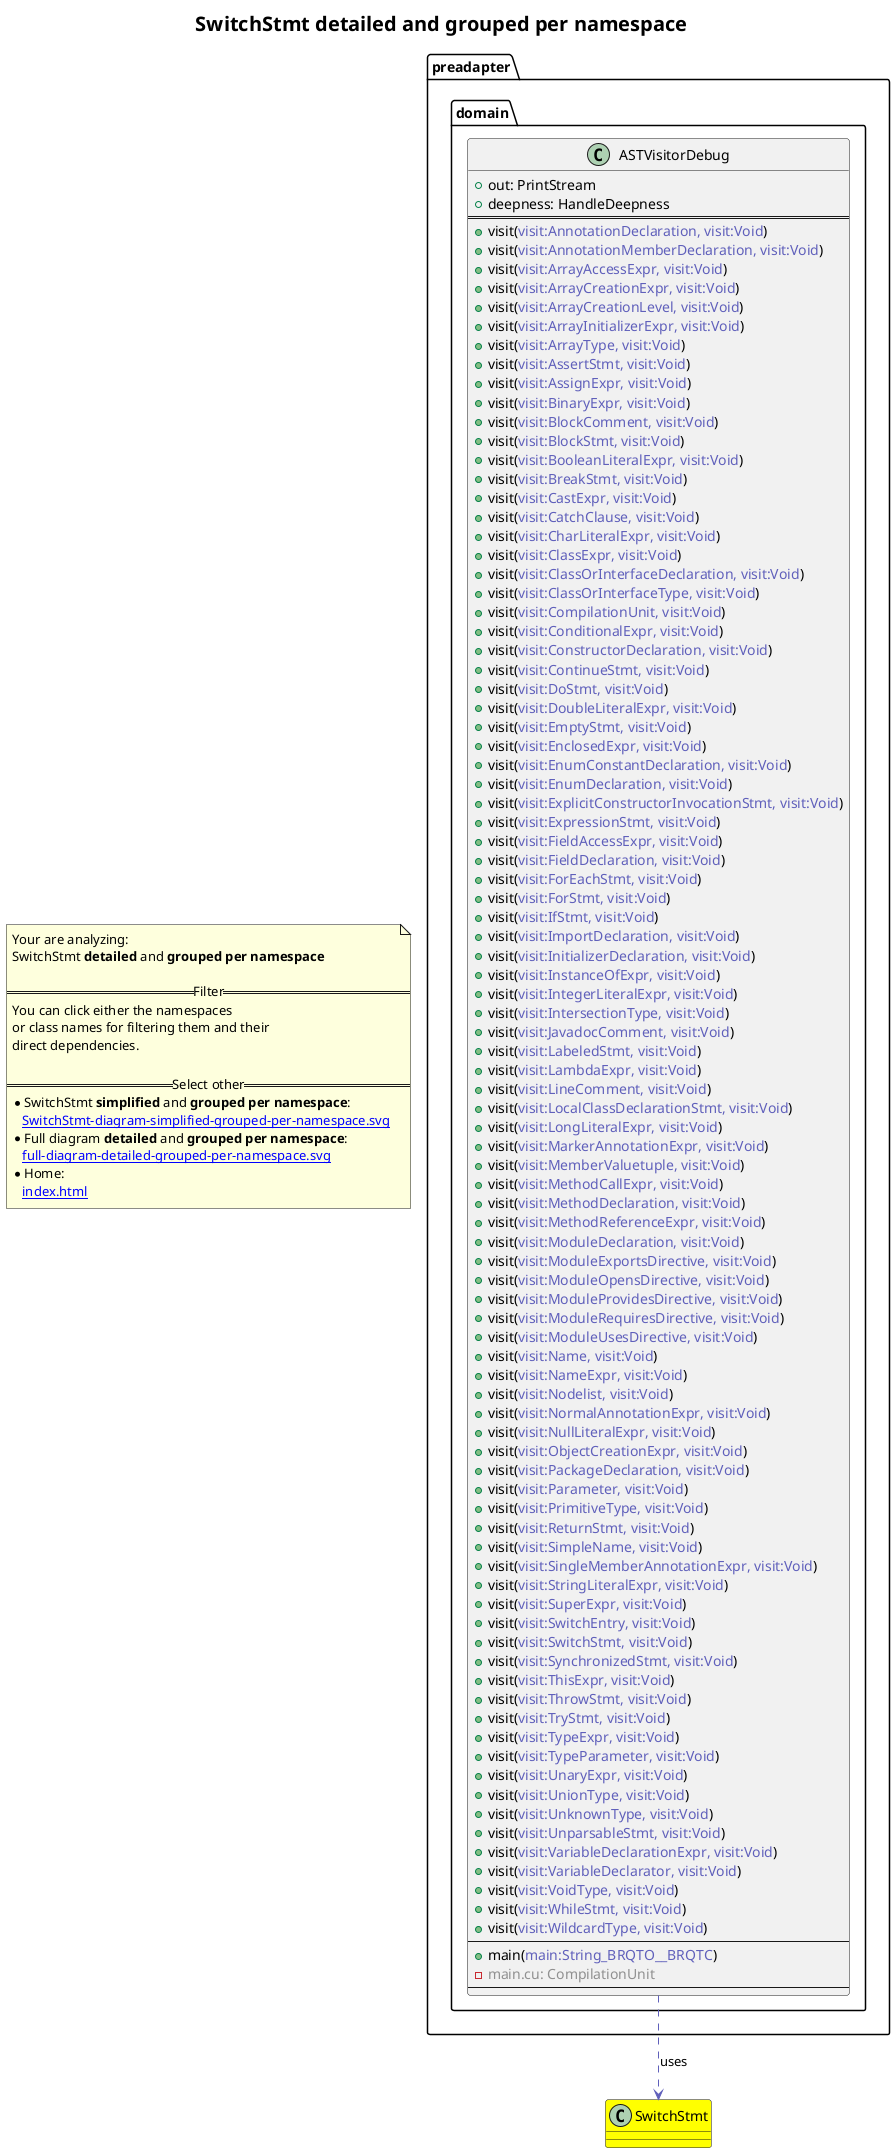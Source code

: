 @startuml
title <size:20>SwitchStmt **detailed** and **grouped per namespace**</size>
note "Your are analyzing:\nSwitchStmt **detailed** and **grouped per namespace**\n\n==Filter==\nYou can click either the namespaces \nor class names for filtering them and their\ndirect dependencies.\n\n==Select other==\n* SwitchStmt **simplified** and **grouped per namespace**:\n   [[SwitchStmt-diagram-simplified-grouped-per-namespace.svg]]\n* Full diagram **detailed** and **grouped per namespace**:\n   [[full-diagram-detailed-grouped-per-namespace.svg]]\n* Home:\n   [[index.html]]" as FloatingNote
class SwitchStmt [[SwitchStmt-diagram-detailed-grouped-per-namespace.svg]] #yellow {
}
' Closing all previous_sub_namespace_list namespace None because file analysis is finished.
namespace preadapter [[preadapter-diagram-detailed-grouped-per-namespace.svg]] {
namespace preadapter.domain [[preadapter.domain-diagram-detailed-grouped-per-namespace.svg]] {
  class preadapter.domain.ASTVisitorDebug [[preadapter.domain.ASTVisitorDebug-diagram-detailed-grouped-per-namespace.svg]]  {
    + out: PrintStream
    + deepness: HandleDeepness
==
    + visit(<font color="6060BB">visit:AnnotationDeclaration, visit:Void</font>)
    + visit(<font color="6060BB">visit:AnnotationMemberDeclaration, visit:Void</font>)
    + visit(<font color="6060BB">visit:ArrayAccessExpr, visit:Void</font>)
    + visit(<font color="6060BB">visit:ArrayCreationExpr, visit:Void</font>)
    + visit(<font color="6060BB">visit:ArrayCreationLevel, visit:Void</font>)
    + visit(<font color="6060BB">visit:ArrayInitializerExpr, visit:Void</font>)
    + visit(<font color="6060BB">visit:ArrayType, visit:Void</font>)
    + visit(<font color="6060BB">visit:AssertStmt, visit:Void</font>)
    + visit(<font color="6060BB">visit:AssignExpr, visit:Void</font>)
    + visit(<font color="6060BB">visit:BinaryExpr, visit:Void</font>)
    + visit(<font color="6060BB">visit:BlockComment, visit:Void</font>)
    + visit(<font color="6060BB">visit:BlockStmt, visit:Void</font>)
    + visit(<font color="6060BB">visit:BooleanLiteralExpr, visit:Void</font>)
    + visit(<font color="6060BB">visit:BreakStmt, visit:Void</font>)
    + visit(<font color="6060BB">visit:CastExpr, visit:Void</font>)
    + visit(<font color="6060BB">visit:CatchClause, visit:Void</font>)
    + visit(<font color="6060BB">visit:CharLiteralExpr, visit:Void</font>)
    + visit(<font color="6060BB">visit:ClassExpr, visit:Void</font>)
    + visit(<font color="6060BB">visit:ClassOrInterfaceDeclaration, visit:Void</font>)
    + visit(<font color="6060BB">visit:ClassOrInterfaceType, visit:Void</font>)
    + visit(<font color="6060BB">visit:CompilationUnit, visit:Void</font>)
    + visit(<font color="6060BB">visit:ConditionalExpr, visit:Void</font>)
    + visit(<font color="6060BB">visit:ConstructorDeclaration, visit:Void</font>)
    + visit(<font color="6060BB">visit:ContinueStmt, visit:Void</font>)
    + visit(<font color="6060BB">visit:DoStmt, visit:Void</font>)
    + visit(<font color="6060BB">visit:DoubleLiteralExpr, visit:Void</font>)
    + visit(<font color="6060BB">visit:EmptyStmt, visit:Void</font>)
    + visit(<font color="6060BB">visit:EnclosedExpr, visit:Void</font>)
    + visit(<font color="6060BB">visit:EnumConstantDeclaration, visit:Void</font>)
    + visit(<font color="6060BB">visit:EnumDeclaration, visit:Void</font>)
    + visit(<font color="6060BB">visit:ExplicitConstructorInvocationStmt, visit:Void</font>)
    + visit(<font color="6060BB">visit:ExpressionStmt, visit:Void</font>)
    + visit(<font color="6060BB">visit:FieldAccessExpr, visit:Void</font>)
    + visit(<font color="6060BB">visit:FieldDeclaration, visit:Void</font>)
    + visit(<font color="6060BB">visit:ForEachStmt, visit:Void</font>)
    + visit(<font color="6060BB">visit:ForStmt, visit:Void</font>)
    + visit(<font color="6060BB">visit:IfStmt, visit:Void</font>)
    + visit(<font color="6060BB">visit:ImportDeclaration, visit:Void</font>)
    + visit(<font color="6060BB">visit:InitializerDeclaration, visit:Void</font>)
    + visit(<font color="6060BB">visit:InstanceOfExpr, visit:Void</font>)
    + visit(<font color="6060BB">visit:IntegerLiteralExpr, visit:Void</font>)
    + visit(<font color="6060BB">visit:IntersectionType, visit:Void</font>)
    + visit(<font color="6060BB">visit:JavadocComment, visit:Void</font>)
    + visit(<font color="6060BB">visit:LabeledStmt, visit:Void</font>)
    + visit(<font color="6060BB">visit:LambdaExpr, visit:Void</font>)
    + visit(<font color="6060BB">visit:LineComment, visit:Void</font>)
    + visit(<font color="6060BB">visit:LocalClassDeclarationStmt, visit:Void</font>)
    + visit(<font color="6060BB">visit:LongLiteralExpr, visit:Void</font>)
    + visit(<font color="6060BB">visit:MarkerAnnotationExpr, visit:Void</font>)
    + visit(<font color="6060BB">visit:MemberValuetuple, visit:Void</font>)
    + visit(<font color="6060BB">visit:MethodCallExpr, visit:Void</font>)
    + visit(<font color="6060BB">visit:MethodDeclaration, visit:Void</font>)
    + visit(<font color="6060BB">visit:MethodReferenceExpr, visit:Void</font>)
    + visit(<font color="6060BB">visit:ModuleDeclaration, visit:Void</font>)
    + visit(<font color="6060BB">visit:ModuleExportsDirective, visit:Void</font>)
    + visit(<font color="6060BB">visit:ModuleOpensDirective, visit:Void</font>)
    + visit(<font color="6060BB">visit:ModuleProvidesDirective, visit:Void</font>)
    + visit(<font color="6060BB">visit:ModuleRequiresDirective, visit:Void</font>)
    + visit(<font color="6060BB">visit:ModuleUsesDirective, visit:Void</font>)
    + visit(<font color="6060BB">visit:Name, visit:Void</font>)
    + visit(<font color="6060BB">visit:NameExpr, visit:Void</font>)
    + visit(<font color="6060BB">visit:Nodelist, visit:Void</font>)
    + visit(<font color="6060BB">visit:NormalAnnotationExpr, visit:Void</font>)
    + visit(<font color="6060BB">visit:NullLiteralExpr, visit:Void</font>)
    + visit(<font color="6060BB">visit:ObjectCreationExpr, visit:Void</font>)
    + visit(<font color="6060BB">visit:PackageDeclaration, visit:Void</font>)
    + visit(<font color="6060BB">visit:Parameter, visit:Void</font>)
    + visit(<font color="6060BB">visit:PrimitiveType, visit:Void</font>)
    + visit(<font color="6060BB">visit:ReturnStmt, visit:Void</font>)
    + visit(<font color="6060BB">visit:SimpleName, visit:Void</font>)
    + visit(<font color="6060BB">visit:SingleMemberAnnotationExpr, visit:Void</font>)
    + visit(<font color="6060BB">visit:StringLiteralExpr, visit:Void</font>)
    + visit(<font color="6060BB">visit:SuperExpr, visit:Void</font>)
    + visit(<font color="6060BB">visit:SwitchEntry, visit:Void</font>)
    + visit(<font color="6060BB">visit:SwitchStmt, visit:Void</font>)
    + visit(<font color="6060BB">visit:SynchronizedStmt, visit:Void</font>)
    + visit(<font color="6060BB">visit:ThisExpr, visit:Void</font>)
    + visit(<font color="6060BB">visit:ThrowStmt, visit:Void</font>)
    + visit(<font color="6060BB">visit:TryStmt, visit:Void</font>)
    + visit(<font color="6060BB">visit:TypeExpr, visit:Void</font>)
    + visit(<font color="6060BB">visit:TypeParameter, visit:Void</font>)
    + visit(<font color="6060BB">visit:UnaryExpr, visit:Void</font>)
    + visit(<font color="6060BB">visit:UnionType, visit:Void</font>)
    + visit(<font color="6060BB">visit:UnknownType, visit:Void</font>)
    + visit(<font color="6060BB">visit:UnparsableStmt, visit:Void</font>)
    + visit(<font color="6060BB">visit:VariableDeclarationExpr, visit:Void</font>)
    + visit(<font color="6060BB">visit:VariableDeclarator, visit:Void</font>)
    + visit(<font color="6060BB">visit:VoidType, visit:Void</font>)
    + visit(<font color="6060BB">visit:WhileStmt, visit:Void</font>)
    + visit(<font color="6060BB">visit:WildcardType, visit:Void</font>)
--
    + main(<font color="6060BB">main:String_BRQTO__BRQTC</font>)
    - <font color="909090">main.cu: CompilationUnit</font>
--
  }
'Compared namespace preadapter.domain [[preadapter.domain-diagram-detailed-grouped-per-namespace.svg]] { with last element of   }
' Closing all previous_sub_namespace_list namespace None because file analysis is finished.
' Closing namespace domain
}
' Closing namespace preadapter
}
 ' *************************************** 
 ' *************************************** 
 ' *************************************** 
' Class relations extracted from namespace:
' 
' Class relations extracted from namespace:
' preadapter.domain
preadapter.domain.ASTVisitorDebug .[#6060BB].> SwitchStmt  : uses 
@enduml